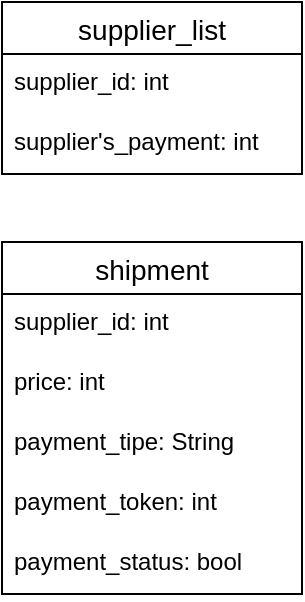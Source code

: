 <mxfile version="13.9.9" type="device"><diagram id="C5RBs43oDa-KdzZeNtuy" name="Page-1"><mxGraphModel dx="730" dy="347" grid="1" gridSize="10" guides="1" tooltips="1" connect="1" arrows="1" fold="1" page="1" pageScale="1" pageWidth="827" pageHeight="1169" math="0" shadow="0"><root><mxCell id="WIyWlLk6GJQsqaUBKTNV-0"/><mxCell id="WIyWlLk6GJQsqaUBKTNV-1" parent="WIyWlLk6GJQsqaUBKTNV-0"/><mxCell id="nlkFjuCUagk2i0wLnyiS-1" value="supplier_list" style="swimlane;fontStyle=0;childLayout=stackLayout;horizontal=1;startSize=26;horizontalStack=0;resizeParent=1;resizeParentMax=0;resizeLast=0;collapsible=1;marginBottom=0;align=center;fontSize=14;" parent="WIyWlLk6GJQsqaUBKTNV-1" vertex="1"><mxGeometry x="90" y="150" width="150" height="86" as="geometry"/></mxCell><mxCell id="zjhk21BITqpPJ_Ybf0rm-0" value="supplier_id: int" style="text;strokeColor=none;fillColor=none;spacingLeft=4;spacingRight=4;overflow=hidden;rotatable=0;points=[[0,0.5],[1,0.5]];portConstraint=eastwest;fontSize=12;" vertex="1" parent="nlkFjuCUagk2i0wLnyiS-1"><mxGeometry y="26" width="150" height="30" as="geometry"/></mxCell><mxCell id="nlkFjuCUagk2i0wLnyiS-2" value="supplier's_payment: int" style="text;strokeColor=none;fillColor=none;spacingLeft=4;spacingRight=4;overflow=hidden;rotatable=0;points=[[0,0.5],[1,0.5]];portConstraint=eastwest;fontSize=12;" parent="nlkFjuCUagk2i0wLnyiS-1" vertex="1"><mxGeometry y="56" width="150" height="30" as="geometry"/></mxCell><mxCell id="zjhk21BITqpPJ_Ybf0rm-4" value="shipment" style="swimlane;fontStyle=0;childLayout=stackLayout;horizontal=1;startSize=26;horizontalStack=0;resizeParent=1;resizeParentMax=0;resizeLast=0;collapsible=1;marginBottom=0;align=center;fontSize=14;" vertex="1" parent="WIyWlLk6GJQsqaUBKTNV-1"><mxGeometry x="90" y="270" width="150" height="176" as="geometry"/></mxCell><mxCell id="zjhk21BITqpPJ_Ybf0rm-5" value="supplier_id: int" style="text;strokeColor=none;fillColor=none;spacingLeft=4;spacingRight=4;overflow=hidden;rotatable=0;points=[[0,0.5],[1,0.5]];portConstraint=eastwest;fontSize=12;" vertex="1" parent="zjhk21BITqpPJ_Ybf0rm-4"><mxGeometry y="26" width="150" height="30" as="geometry"/></mxCell><mxCell id="zjhk21BITqpPJ_Ybf0rm-6" value="price: int" style="text;strokeColor=none;fillColor=none;spacingLeft=4;spacingRight=4;overflow=hidden;rotatable=0;points=[[0,0.5],[1,0.5]];portConstraint=eastwest;fontSize=12;" vertex="1" parent="zjhk21BITqpPJ_Ybf0rm-4"><mxGeometry y="56" width="150" height="30" as="geometry"/></mxCell><mxCell id="zjhk21BITqpPJ_Ybf0rm-7" value="payment_tipe: String" style="text;strokeColor=none;fillColor=none;spacingLeft=4;spacingRight=4;overflow=hidden;rotatable=0;points=[[0,0.5],[1,0.5]];portConstraint=eastwest;fontSize=12;" vertex="1" parent="zjhk21BITqpPJ_Ybf0rm-4"><mxGeometry y="86" width="150" height="30" as="geometry"/></mxCell><mxCell id="zjhk21BITqpPJ_Ybf0rm-9" value="payment_token: int" style="text;strokeColor=none;fillColor=none;spacingLeft=4;spacingRight=4;overflow=hidden;rotatable=0;points=[[0,0.5],[1,0.5]];portConstraint=eastwest;fontSize=12;" vertex="1" parent="zjhk21BITqpPJ_Ybf0rm-4"><mxGeometry y="116" width="150" height="30" as="geometry"/></mxCell><mxCell id="zjhk21BITqpPJ_Ybf0rm-8" value="payment_status: bool" style="text;strokeColor=none;fillColor=none;spacingLeft=4;spacingRight=4;overflow=hidden;rotatable=0;points=[[0,0.5],[1,0.5]];portConstraint=eastwest;fontSize=12;" vertex="1" parent="zjhk21BITqpPJ_Ybf0rm-4"><mxGeometry y="146" width="150" height="30" as="geometry"/></mxCell></root></mxGraphModel></diagram></mxfile>
